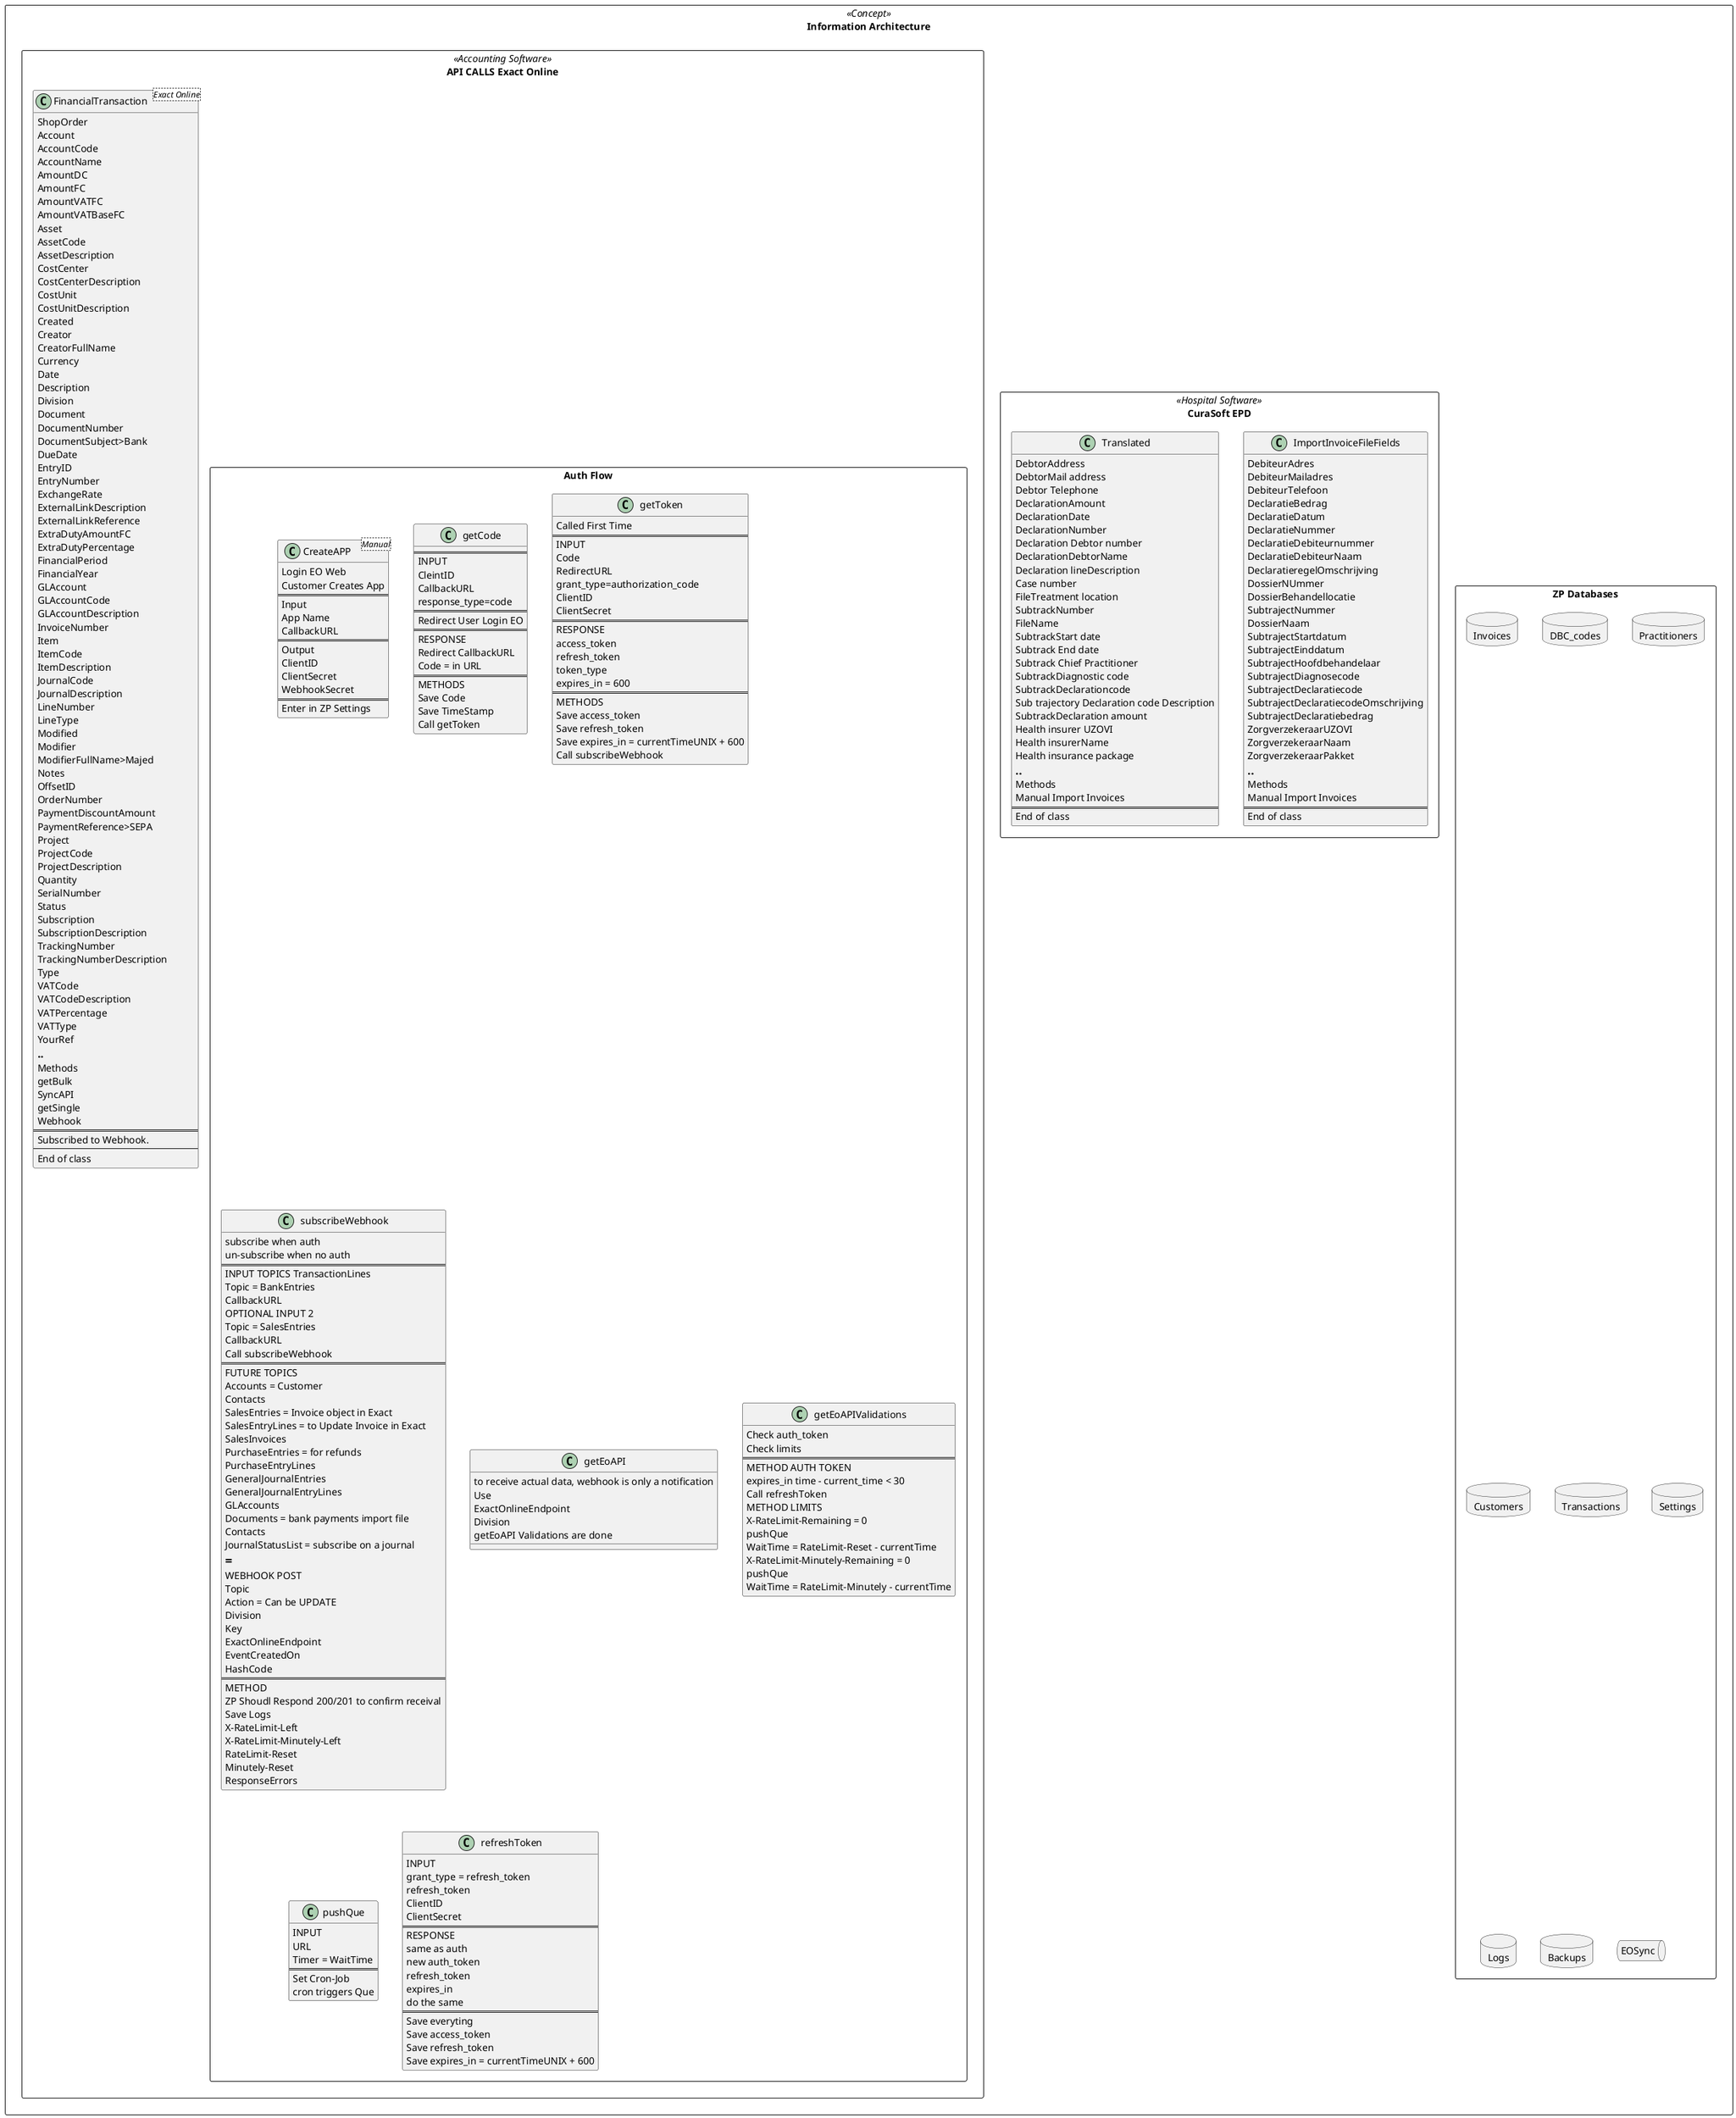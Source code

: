 @startuml
allowmixing

skinparam rectangle {
    roundCorner<<IA>> 54
}

rectangle "Information Architecture" <<Concept>> {

rectangle "ZP Databases" {  
    database Invoices
    database DBC_codes
    database Practitioners
    database Customers
    database Transactions
    database Settings
    database Logs
    database Backups
    queue EOSync
}

rectangle "CuraSoft EPD" <<Hospital Software>>{

    class ImportInvoiceFileFields {
        DebiteurAdres
        DebiteurMailadres
        DebiteurTelefoon
        DeclaratieBedrag
        DeclaratieDatum
        DeclaratieNummer
        DeclaratieDebiteurnummer
        DeclaratieDebiteurNaam
        DeclaratieregelOmschrijving
        DossierNUmmer
        DossierBehandellocatie
        SubtrajectNummer
        DossierNaam
        SubtrajectStartdatum
        SubtrajectEinddatum
        SubtrajectHoofdbehandelaar
        SubtrajectDiagnosecode
        SubtrajectDeclaratiecode
        SubtrajectDeclaratiecodeOmschrijving
        SubtrajectDeclaratiebedrag
        ZorgverzekeraarUZOVI
        ZorgverzekeraarNaam
        ZorgverzekeraarPakket
        ==  ..
        Methods
        Manual Import Invoices
        ==
        End of class
    }
    
    class Translated {
        DebtorAddress
        DebtorMail address
        Debtor Telephone
        DeclarationAmount
        DeclarationDate
        DeclarationNumber
        Declaration Debtor number
        DeclarationDebtorName
        Declaration lineDescription
        Case number
        FileTreatment location
        SubtrackNumber
        FileName
        SubtrackStart date
        Subtrack End date
        Subtrack Chief Practitioner
        SubtrackDiagnostic code
        SubtrackDeclarationcode
        Sub trajectory Declaration code Description
        SubtrackDeclaration amount
        Health insurer UZOVI
        Health insurerName
        Health insurance package
        ==  ..
        Methods
        Manual Import Invoices
        ==
        End of class
    }    
  
  }
  
rectangle "API CALLS Exact Online" <<Accounting Software>> {

rectangle "Auth Flow" {
    class CreateAPP<Manual> {
      Login EO Web
      Customer Creates App
      ==
      Input
      App Name
      CallbackURL
      ==
      Output
      ClientID
      ClientSecret
      WebhookSecret
      ==
      Enter in ZP Settings
    }
    
    class getCode {
      ==
      INPUT
      CleintID
      CallbackURL
      response_type=code
      ==
      Redirect User Login EO
      ==
      RESPONSE
      Redirect CallbackURL
      Code = in URL
      ==
      METHODS
      Save Code
      Save TimeStamp
      Call getToken
    }
    
    class getToken {
      Called First Time
      ==
      INPUT
      Code
      RedirectURL
      grant_type=authorization_code
      ClientID
      ClientSecret
      ==
      RESPONSE
      access_token
      refresh_token
      token_type
      expires_in = 600
      ==
      METHODS
      Save access_token
      Save refresh_token
      Save expires_in = currentTimeUNIX + 600
      Call subscribeWebhook
    }    

    class subscribeWebhook {
      subscribe when auth
      un-subscribe when no auth
      ==
      INPUT TOPICS TransactionLines
      Topic = BankEntries
      CallbackURL
      OPTIONAL INPUT 2
      Topic = SalesEntries
      CallbackURL
      Call subscribeWebhook
      ==
      FUTURE TOPICS
      Accounts = Customer
      Contacts
      SalesEntries = Invoice object in Exact
      SalesEntryLines = to Update Invoice in Exact
      SalesInvoices
      PurchaseEntries = for refunds
      PurchaseEntryLines
      GeneralJournalEntries
      GeneralJournalEntryLines
      GLAccounts
      Documents = bank payments import file 
      Contacts
      JournalStatusList = subscribe on a journal
      == 
      WEBHOOK POST
      Topic
      Action = Can be UPDATE
      Division
      Key
      ExactOnlineEndpoint
      EventCreatedOn
      HashCode
      ==
      METHOD
      ZP Shoudl Respond 200/201 to confirm receival
      Save Logs
      X-RateLimit-Left
      X-RateLimit-Minutely-Left
      RateLimit-Reset
      Minutely-Reset
      ResponseErrors
    }
    
     class getEoAPI { 
      to receive actual data, webhook is only a notification
      Use
        ExactOnlineEndpoint
        Division
        getEoAPI Validations are done
    }
    
    class getEoAPIValidations {
        Check auth_token
        Check limits
        ==
        METHOD AUTH TOKEN
        expires_in time - current_time < 30
          Call refreshToken
        METHOD LIMITS
        X-RateLimit-Remaining = 0
          pushQue
          WaitTime = RateLimit-Reset - currentTime
        X-RateLimit-Minutely-Remaining = 0
          pushQue
          WaitTime = RateLimit-Minutely - currentTime
    }

    class pushQue {
      INPUT
      URL
      Timer = WaitTime
      ==
      Set Cron-Job
      cron triggers Que
    }

    class refreshToken {
      INPUT
      grant_type = refresh_token
      refresh_token
      ClientID
      ClientSecret
      ==
      RESPONSE
      same as auth
      new auth_token
      refresh_token
      expires_in
      do the same
      ==
      Save everyting
      Save access_token
      Save refresh_token
      Save expires_in = currentTimeUNIX + 600
    }

}

  class FinancialTransaction<Exact Online> {
    ShopOrder
    Account
    AccountCode
    AccountName
    AmountDC
    AmountFC
    AmountVATFC
    AmountVATBaseFC
    Asset
    AssetCode
    AssetDescription
    CostCenter
    CostCenterDescription
    CostUnit
    CostUnitDescription
    Created
    Creator
    CreatorFullName
    Currency
    Date
    Description
    Division
    Document
    DocumentNumber
    DocumentSubject>Bank
    DueDate
    EntryID
    EntryNumber
    ExchangeRate
    ExternalLinkDescription
    ExternalLinkReference
    ExtraDutyAmountFC
    ExtraDutyPercentage
    FinancialPeriod
    FinancialYear
    GLAccount
    GLAccountCode
    GLAccountDescription
    InvoiceNumber
    Item
    ItemCode
    ItemDescription
    JournalCode
    JournalDescription
    LineNumber
    LineType
    Modified
    Modifier
    ModifierFullName>Majed
    Notes
    OffsetID
    OrderNumber
    PaymentDiscountAmount
    PaymentReference>SEPA
    Project
    ProjectCode
    ProjectDescription
    Quantity
    SerialNumber
    Status
    Subscription
    SubscriptionDescription
    TrackingNumber
    TrackingNumberDescription
    Type
    VATCode
    VATCodeDescription
    VATPercentage
    VATType
    YourRef
    ==  ..
    Methods
    getBulk
    SyncAPI
    getSingle
    Webhook
    ==
    Subscribed to Webhook.
    --
    End of class
  }
}
}

@enduml